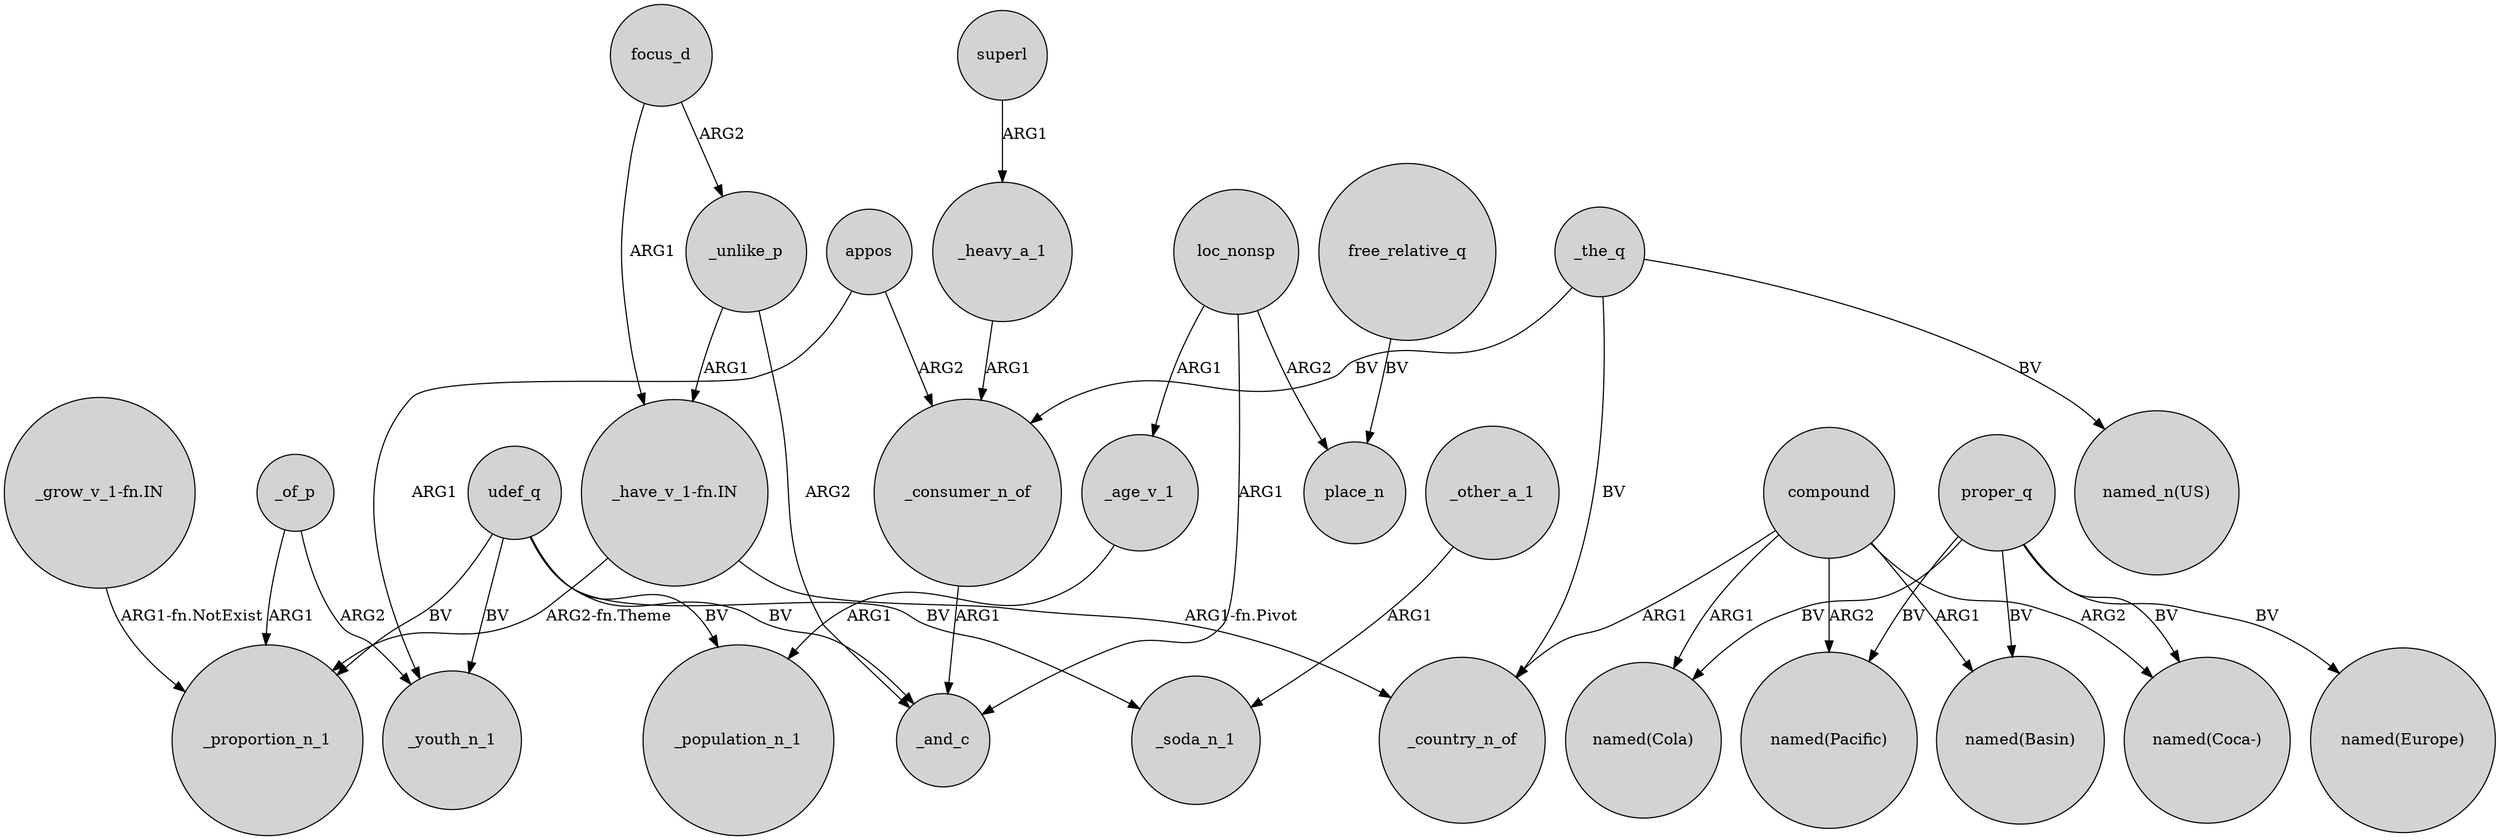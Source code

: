 digraph {
	node [shape=circle style=filled]
	focus_d -> "_have_v_1-fn.IN" [label=ARG1]
	loc_nonsp -> _and_c [label=ARG1]
	"_have_v_1-fn.IN" -> _proportion_n_1 [label="ARG2-fn.Theme"]
	"_have_v_1-fn.IN" -> _country_n_of [label="ARG1-fn.Pivot"]
	compound -> "named(Basin)" [label=ARG1]
	_of_p -> _youth_n_1 [label=ARG2]
	appos -> _consumer_n_of [label=ARG2]
	proper_q -> "named(Coca-)" [label=BV]
	compound -> "named(Pacific)" [label=ARG2]
	udef_q -> _proportion_n_1 [label=BV]
	_heavy_a_1 -> _consumer_n_of [label=ARG1]
	_consumer_n_of -> _and_c [label=ARG1]
	compound -> "named(Coca-)" [label=ARG2]
	_the_q -> "named_n(US)" [label=BV]
	_the_q -> _country_n_of [label=BV]
	udef_q -> _youth_n_1 [label=BV]
	_other_a_1 -> _soda_n_1 [label=ARG1]
	loc_nonsp -> _age_v_1 [label=ARG1]
	"_grow_v_1-fn.IN" -> _proportion_n_1 [label="ARG1-fn.NotExist"]
	proper_q -> "named(Cola)" [label=BV]
	compound -> "named(Cola)" [label=ARG1]
	appos -> _youth_n_1 [label=ARG1]
	proper_q -> "named(Europe)" [label=BV]
	_the_q -> _consumer_n_of [label=BV]
	_age_v_1 -> _population_n_1 [label=ARG1]
	compound -> _country_n_of [label=ARG1]
	_of_p -> _proportion_n_1 [label=ARG1]
	_unlike_p -> "_have_v_1-fn.IN" [label=ARG1]
	loc_nonsp -> place_n [label=ARG2]
	focus_d -> _unlike_p [label=ARG2]
	superl -> _heavy_a_1 [label=ARG1]
	free_relative_q -> place_n [label=BV]
	proper_q -> "named(Basin)" [label=BV]
	udef_q -> _and_c [label=BV]
	udef_q -> _soda_n_1 [label=BV]
	proper_q -> "named(Pacific)" [label=BV]
	udef_q -> _population_n_1 [label=BV]
	_unlike_p -> _and_c [label=ARG2]
}
